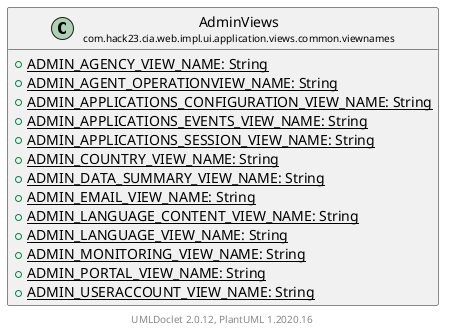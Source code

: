 @startuml
    set namespaceSeparator none
    hide empty fields
    hide empty methods

    class "<size:14>AdminViews\n<size:10>com.hack23.cia.web.impl.ui.application.views.common.viewnames" as com.hack23.cia.web.impl.ui.application.views.common.viewnames.AdminViews [[AdminViews.html]] {
        {static} +ADMIN_AGENCY_VIEW_NAME: String
        {static} +ADMIN_AGENT_OPERATIONVIEW_NAME: String
        {static} +ADMIN_APPLICATIONS_CONFIGURATION_VIEW_NAME: String
        {static} +ADMIN_APPLICATIONS_EVENTS_VIEW_NAME: String
        {static} +ADMIN_APPLICATIONS_SESSION_VIEW_NAME: String
        {static} +ADMIN_COUNTRY_VIEW_NAME: String
        {static} +ADMIN_DATA_SUMMARY_VIEW_NAME: String
        {static} +ADMIN_EMAIL_VIEW_NAME: String
        {static} +ADMIN_LANGUAGE_CONTENT_VIEW_NAME: String
        {static} +ADMIN_LANGUAGE_VIEW_NAME: String
        {static} +ADMIN_MONITORING_VIEW_NAME: String
        {static} +ADMIN_PORTAL_VIEW_NAME: String
        {static} +ADMIN_USERACCOUNT_VIEW_NAME: String
    }

    center footer UMLDoclet 2.0.12, PlantUML 1.2020.16
@enduml
